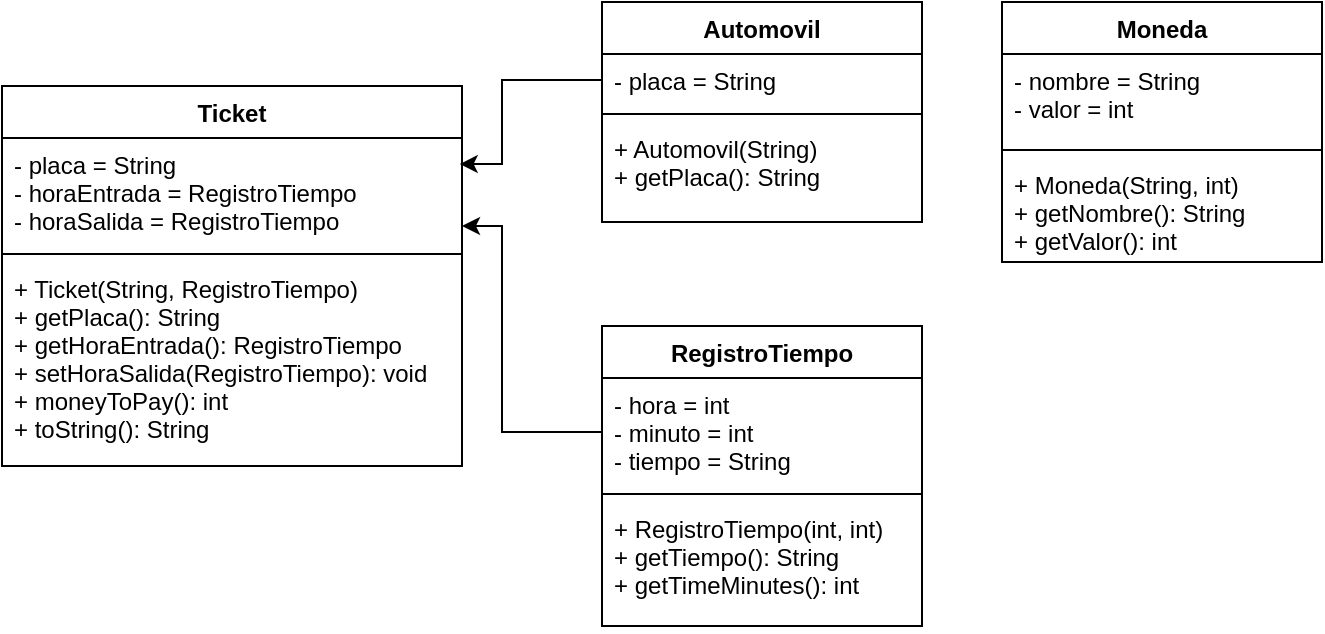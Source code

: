 <mxfile version="12.9.2" type="device"><diagram id="jWJCCO2RzqDv538lLukC" name="Page-1"><mxGraphModel dx="786" dy="420" grid="1" gridSize="10" guides="1" tooltips="1" connect="1" arrows="1" fold="1" page="1" pageScale="1" pageWidth="850" pageHeight="1100" math="0" shadow="0"><root><mxCell id="0"/><mxCell id="1" parent="0"/><mxCell id="i3EpMyv1G0AAbUWZbj9S-20" style="edgeStyle=orthogonalEdgeStyle;rounded=0;orthogonalLoop=1;jettySize=auto;html=1;exitX=0;exitY=0.5;exitDx=0;exitDy=0;" edge="1" parent="1" source="i3EpMyv1G0AAbUWZbj9S-6" target="i3EpMyv1G0AAbUWZbj9S-2"><mxGeometry relative="1" as="geometry"><Array as="points"><mxPoint x="280" y="245"/><mxPoint x="280" y="142"/></Array></mxGeometry></mxCell><mxCell id="i3EpMyv1G0AAbUWZbj9S-22" style="edgeStyle=orthogonalEdgeStyle;rounded=0;orthogonalLoop=1;jettySize=auto;html=1;exitX=0;exitY=0.5;exitDx=0;exitDy=0;entryX=0.995;entryY=0.241;entryDx=0;entryDy=0;entryPerimeter=0;" edge="1" parent="1" source="i3EpMyv1G0AAbUWZbj9S-10" target="i3EpMyv1G0AAbUWZbj9S-2"><mxGeometry relative="1" as="geometry"><Array as="points"><mxPoint x="280" y="69"/><mxPoint x="280" y="111"/></Array></mxGeometry></mxCell><mxCell id="i3EpMyv1G0AAbUWZbj9S-1" value="Ticket" style="swimlane;fontStyle=1;align=center;verticalAlign=top;childLayout=stackLayout;horizontal=1;startSize=26;horizontalStack=0;resizeParent=1;resizeParentMax=0;resizeLast=0;collapsible=1;marginBottom=0;" vertex="1" parent="1"><mxGeometry x="30" y="72" width="230" height="190" as="geometry"/></mxCell><mxCell id="i3EpMyv1G0AAbUWZbj9S-2" value="- placa = String&#10;- horaEntrada = RegistroTiempo&#10;- horaSalida = RegistroTiempo" style="text;strokeColor=none;fillColor=none;align=left;verticalAlign=top;spacingLeft=4;spacingRight=4;overflow=hidden;rotatable=0;points=[[0,0.5],[1,0.5]];portConstraint=eastwest;" vertex="1" parent="i3EpMyv1G0AAbUWZbj9S-1"><mxGeometry y="26" width="230" height="54" as="geometry"/></mxCell><mxCell id="i3EpMyv1G0AAbUWZbj9S-3" value="" style="line;strokeWidth=1;fillColor=none;align=left;verticalAlign=middle;spacingTop=-1;spacingLeft=3;spacingRight=3;rotatable=0;labelPosition=right;points=[];portConstraint=eastwest;" vertex="1" parent="i3EpMyv1G0AAbUWZbj9S-1"><mxGeometry y="80" width="230" height="8" as="geometry"/></mxCell><mxCell id="i3EpMyv1G0AAbUWZbj9S-4" value="+ Ticket(String, RegistroTiempo)&#10;+ getPlaca(): String&#10;+ getHoraEntrada(): RegistroTiempo&#10;+ setHoraSalida(RegistroTiempo): void&#10;+ moneyToPay(): int&#10;+ toString(): String" style="text;strokeColor=none;fillColor=none;align=left;verticalAlign=top;spacingLeft=4;spacingRight=4;overflow=hidden;rotatable=0;points=[[0,0.5],[1,0.5]];portConstraint=eastwest;" vertex="1" parent="i3EpMyv1G0AAbUWZbj9S-1"><mxGeometry y="88" width="230" height="102" as="geometry"/></mxCell><mxCell id="i3EpMyv1G0AAbUWZbj9S-9" value="Automovil" style="swimlane;fontStyle=1;align=center;verticalAlign=top;childLayout=stackLayout;horizontal=1;startSize=26;horizontalStack=0;resizeParent=1;resizeParentMax=0;resizeLast=0;collapsible=1;marginBottom=0;" vertex="1" parent="1"><mxGeometry x="330" y="30" width="160" height="110" as="geometry"/></mxCell><mxCell id="i3EpMyv1G0AAbUWZbj9S-10" value="- placa = String" style="text;strokeColor=none;fillColor=none;align=left;verticalAlign=top;spacingLeft=4;spacingRight=4;overflow=hidden;rotatable=0;points=[[0,0.5],[1,0.5]];portConstraint=eastwest;" vertex="1" parent="i3EpMyv1G0AAbUWZbj9S-9"><mxGeometry y="26" width="160" height="26" as="geometry"/></mxCell><mxCell id="i3EpMyv1G0AAbUWZbj9S-11" value="" style="line;strokeWidth=1;fillColor=none;align=left;verticalAlign=middle;spacingTop=-1;spacingLeft=3;spacingRight=3;rotatable=0;labelPosition=right;points=[];portConstraint=eastwest;" vertex="1" parent="i3EpMyv1G0AAbUWZbj9S-9"><mxGeometry y="52" width="160" height="8" as="geometry"/></mxCell><mxCell id="i3EpMyv1G0AAbUWZbj9S-12" value="+ Automovil(String)&#10;+ getPlaca(): String" style="text;strokeColor=none;fillColor=none;align=left;verticalAlign=top;spacingLeft=4;spacingRight=4;overflow=hidden;rotatable=0;points=[[0,0.5],[1,0.5]];portConstraint=eastwest;" vertex="1" parent="i3EpMyv1G0AAbUWZbj9S-9"><mxGeometry y="60" width="160" height="50" as="geometry"/></mxCell><mxCell id="i3EpMyv1G0AAbUWZbj9S-5" value="RegistroTiempo" style="swimlane;fontStyle=1;align=center;verticalAlign=top;childLayout=stackLayout;horizontal=1;startSize=26;horizontalStack=0;resizeParent=1;resizeParentMax=0;resizeLast=0;collapsible=1;marginBottom=0;" vertex="1" parent="1"><mxGeometry x="330" y="192" width="160" height="150" as="geometry"><mxRectangle x="330" y="192" width="120" height="26" as="alternateBounds"/></mxGeometry></mxCell><mxCell id="i3EpMyv1G0AAbUWZbj9S-6" value="- hora = int&#10;- minuto = int&#10;- tiempo = String" style="text;strokeColor=none;fillColor=none;align=left;verticalAlign=top;spacingLeft=4;spacingRight=4;overflow=hidden;rotatable=0;points=[[0,0.5],[1,0.5]];portConstraint=eastwest;" vertex="1" parent="i3EpMyv1G0AAbUWZbj9S-5"><mxGeometry y="26" width="160" height="54" as="geometry"/></mxCell><mxCell id="i3EpMyv1G0AAbUWZbj9S-7" value="" style="line;strokeWidth=1;fillColor=none;align=left;verticalAlign=middle;spacingTop=-1;spacingLeft=3;spacingRight=3;rotatable=0;labelPosition=right;points=[];portConstraint=eastwest;" vertex="1" parent="i3EpMyv1G0AAbUWZbj9S-5"><mxGeometry y="80" width="160" height="8" as="geometry"/></mxCell><mxCell id="i3EpMyv1G0AAbUWZbj9S-8" value="+ RegistroTiempo(int, int)&#10;+ getTiempo(): String&#10;+ getTimeMinutes(): int" style="text;strokeColor=none;fillColor=none;align=left;verticalAlign=top;spacingLeft=4;spacingRight=4;overflow=hidden;rotatable=0;points=[[0,0.5],[1,0.5]];portConstraint=eastwest;" vertex="1" parent="i3EpMyv1G0AAbUWZbj9S-5"><mxGeometry y="88" width="160" height="62" as="geometry"/></mxCell><mxCell id="i3EpMyv1G0AAbUWZbj9S-13" value="Moneda" style="swimlane;fontStyle=1;align=center;verticalAlign=top;childLayout=stackLayout;horizontal=1;startSize=26;horizontalStack=0;resizeParent=1;resizeParentMax=0;resizeLast=0;collapsible=1;marginBottom=0;" vertex="1" parent="1"><mxGeometry x="530" y="30" width="160" height="130" as="geometry"/></mxCell><mxCell id="i3EpMyv1G0AAbUWZbj9S-14" value="- nombre = String&#10;- valor = int" style="text;strokeColor=none;fillColor=none;align=left;verticalAlign=top;spacingLeft=4;spacingRight=4;overflow=hidden;rotatable=0;points=[[0,0.5],[1,0.5]];portConstraint=eastwest;" vertex="1" parent="i3EpMyv1G0AAbUWZbj9S-13"><mxGeometry y="26" width="160" height="44" as="geometry"/></mxCell><mxCell id="i3EpMyv1G0AAbUWZbj9S-15" value="" style="line;strokeWidth=1;fillColor=none;align=left;verticalAlign=middle;spacingTop=-1;spacingLeft=3;spacingRight=3;rotatable=0;labelPosition=right;points=[];portConstraint=eastwest;" vertex="1" parent="i3EpMyv1G0AAbUWZbj9S-13"><mxGeometry y="70" width="160" height="8" as="geometry"/></mxCell><mxCell id="i3EpMyv1G0AAbUWZbj9S-16" value="+ Moneda(String, int)&#10;+ getNombre(): String&#10;+ getValor(): int" style="text;strokeColor=none;fillColor=none;align=left;verticalAlign=top;spacingLeft=4;spacingRight=4;overflow=hidden;rotatable=0;points=[[0,0.5],[1,0.5]];portConstraint=eastwest;" vertex="1" parent="i3EpMyv1G0AAbUWZbj9S-13"><mxGeometry y="78" width="160" height="52" as="geometry"/></mxCell></root></mxGraphModel></diagram></mxfile>